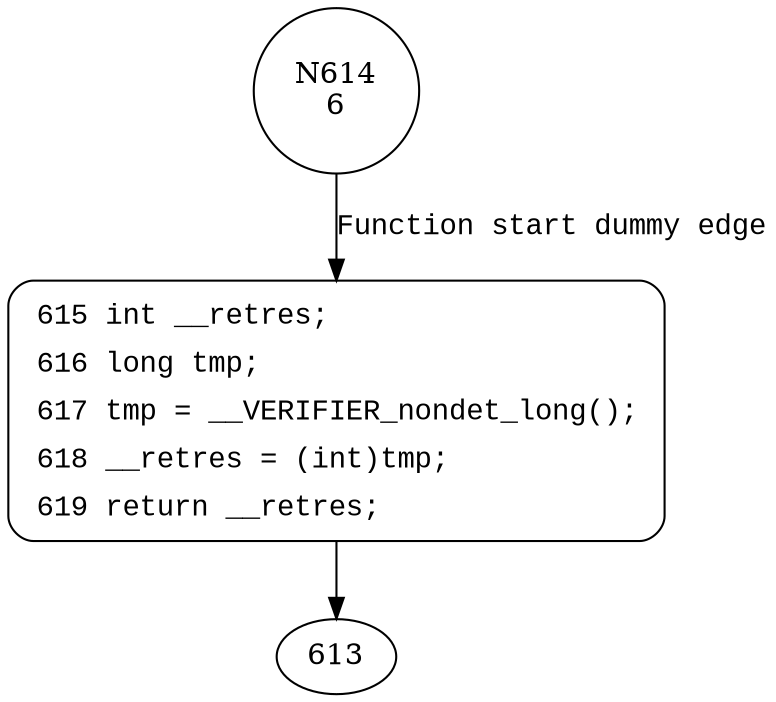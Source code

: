 digraph ldv_undef_long {
614 [shape="circle" label="N614\n6"]
615 [shape="circle" label="N615\n5"]
615 [style="filled,bold" penwidth="1" fillcolor="white" fontname="Courier New" shape="Mrecord" label=<<table border="0" cellborder="0" cellpadding="3" bgcolor="white"><tr><td align="right">615</td><td align="left">int __retres;</td></tr><tr><td align="right">616</td><td align="left">long tmp;</td></tr><tr><td align="right">617</td><td align="left">tmp = __VERIFIER_nondet_long();</td></tr><tr><td align="right">618</td><td align="left">__retres = (int)tmp;</td></tr><tr><td align="right">619</td><td align="left">return __retres;</td></tr></table>>]
615 -> 613[label=""]
614 -> 615 [label="Function start dummy edge" fontname="Courier New"]
}